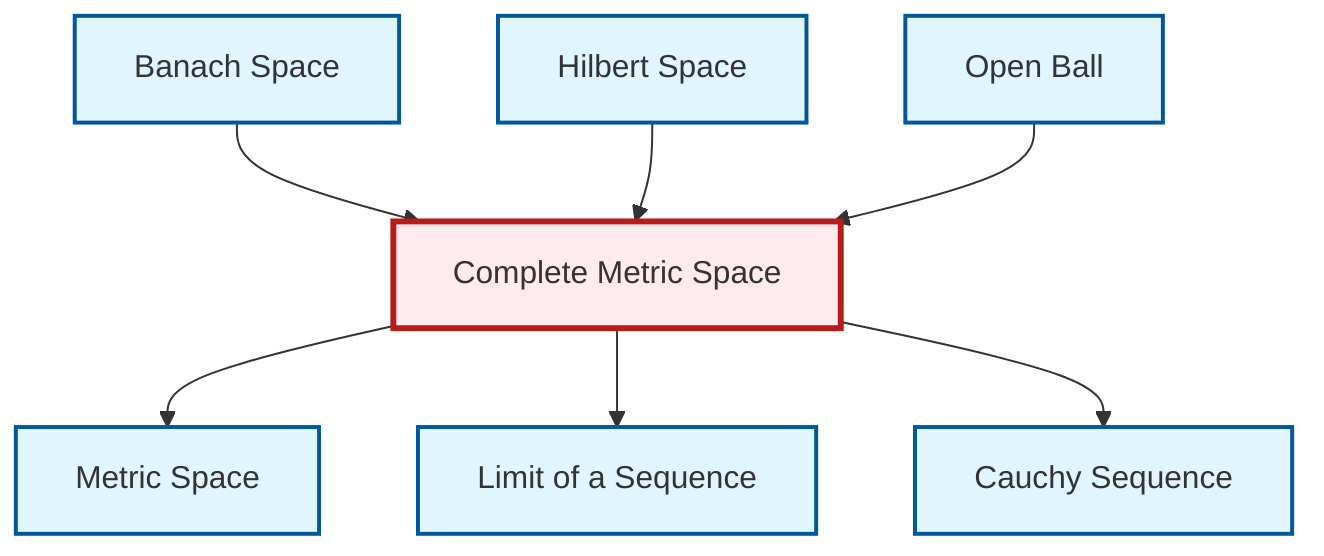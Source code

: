 graph TD
    classDef definition fill:#e1f5fe,stroke:#01579b,stroke-width:2px
    classDef theorem fill:#f3e5f5,stroke:#4a148c,stroke-width:2px
    classDef axiom fill:#fff3e0,stroke:#e65100,stroke-width:2px
    classDef example fill:#e8f5e9,stroke:#1b5e20,stroke-width:2px
    classDef current fill:#ffebee,stroke:#b71c1c,stroke-width:3px
    def-cauchy-sequence["Cauchy Sequence"]:::definition
    def-limit["Limit of a Sequence"]:::definition
    def-banach-space["Banach Space"]:::definition
    def-metric-space["Metric Space"]:::definition
    def-open-ball["Open Ball"]:::definition
    def-hilbert-space["Hilbert Space"]:::definition
    def-complete-metric-space["Complete Metric Space"]:::definition
    def-banach-space --> def-complete-metric-space
    def-hilbert-space --> def-complete-metric-space
    def-complete-metric-space --> def-metric-space
    def-complete-metric-space --> def-limit
    def-open-ball --> def-complete-metric-space
    def-complete-metric-space --> def-cauchy-sequence
    class def-complete-metric-space current